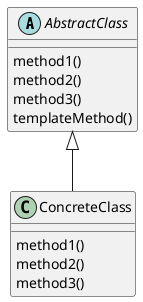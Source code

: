 @startuml template_method

abstract class AbstractClass {
  method1()
  method2()
  method3()
  templateMethod()
}

class ConcreteClass {
  method1()
  method2()
  method3()
}

AbstractClass <|-- ConcreteClass

@enduml